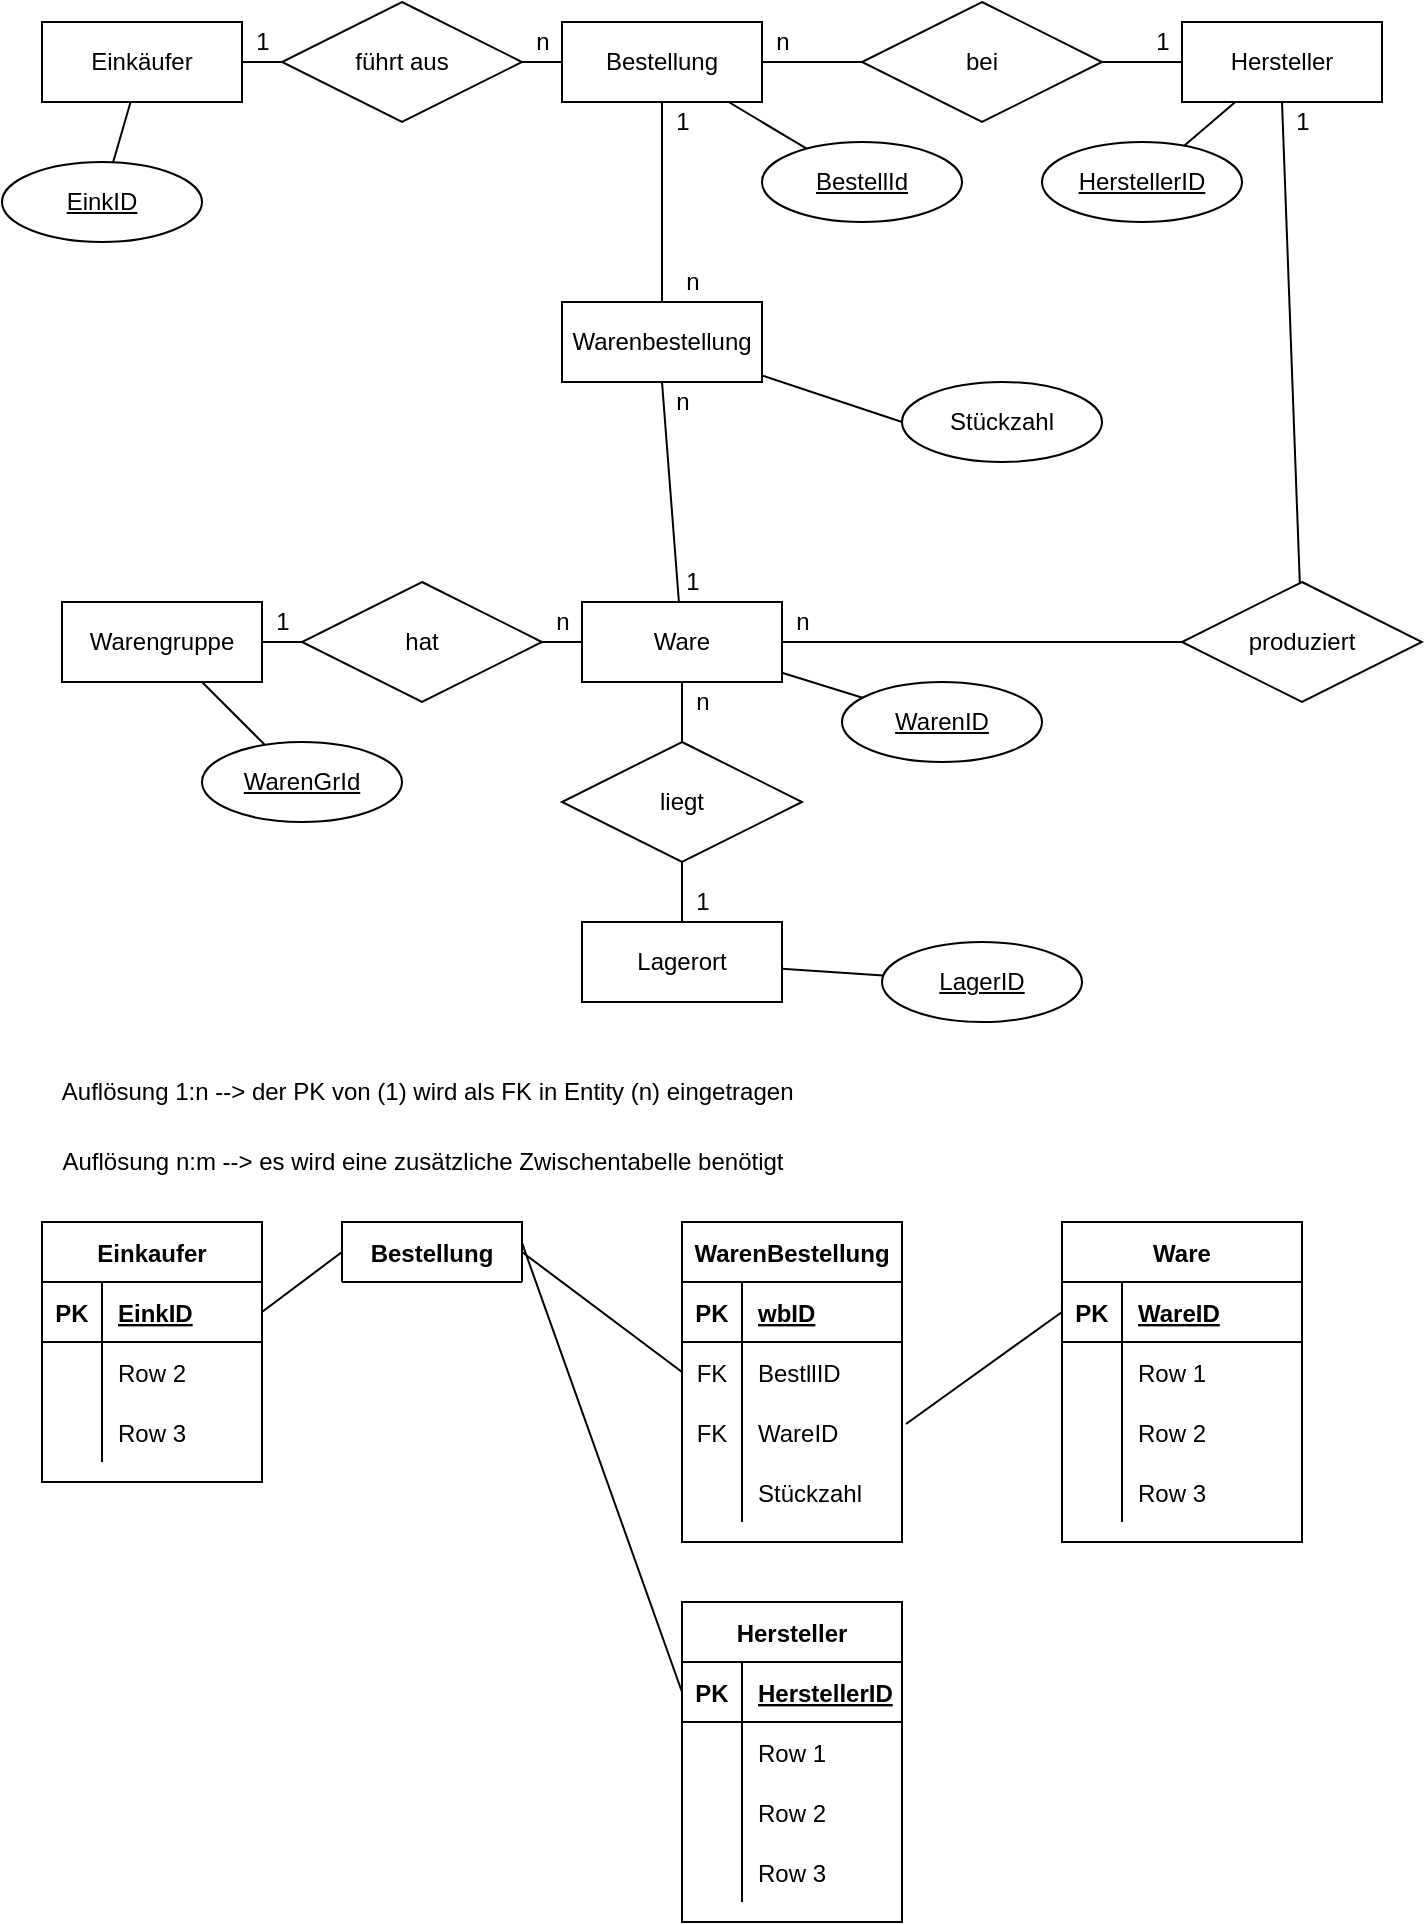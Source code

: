 <mxfile version="14.6.9" type="device"><diagram id="IoLu4jGInj65WEqG2bu1" name="Page-1"><mxGraphModel dx="981" dy="548" grid="1" gridSize="10" guides="1" tooltips="1" connect="1" arrows="1" fold="1" page="1" pageScale="1" pageWidth="827" pageHeight="1169" math="0" shadow="0"><root><mxCell id="0"/><mxCell id="1" parent="0"/><mxCell id="S1HWUjignlFUCZz4TDGm-43" value="Einkäufer" style="whiteSpace=wrap;html=1;align=center;" parent="1" vertex="1"><mxGeometry x="30" y="40" width="100" height="40" as="geometry"/></mxCell><mxCell id="S1HWUjignlFUCZz4TDGm-64" value="" style="edgeStyle=none;rounded=0;orthogonalLoop=1;jettySize=auto;html=1;endArrow=none;endFill=0;" parent="1" source="S1HWUjignlFUCZz4TDGm-45" target="S1HWUjignlFUCZz4TDGm-62" edge="1"><mxGeometry relative="1" as="geometry"/></mxCell><mxCell id="S1HWUjignlFUCZz4TDGm-45" value="Bestellung" style="whiteSpace=wrap;html=1;align=center;" parent="1" vertex="1"><mxGeometry x="290" y="40" width="100" height="40" as="geometry"/></mxCell><mxCell id="xPG4QVGxuabWmvFTG3OQ-6" style="edgeStyle=none;rounded=0;orthogonalLoop=1;jettySize=auto;html=1;entryX=0.5;entryY=1;entryDx=0;entryDy=0;endArrow=none;endFill=0;" parent="1" source="S1HWUjignlFUCZz4TDGm-46" target="xPG4QVGxuabWmvFTG3OQ-2" edge="1"><mxGeometry relative="1" as="geometry"/></mxCell><mxCell id="S1HWUjignlFUCZz4TDGm-46" value="Ware" style="whiteSpace=wrap;html=1;align=center;" parent="1" vertex="1"><mxGeometry x="300" y="330" width="100" height="40" as="geometry"/></mxCell><mxCell id="S1HWUjignlFUCZz4TDGm-47" value="Hersteller" style="whiteSpace=wrap;html=1;align=center;" parent="1" vertex="1"><mxGeometry x="600" y="40" width="100" height="40" as="geometry"/></mxCell><mxCell id="S1HWUjignlFUCZz4TDGm-48" value="Warengruppe" style="whiteSpace=wrap;html=1;align=center;" parent="1" vertex="1"><mxGeometry x="40" y="330" width="100" height="40" as="geometry"/></mxCell><mxCell id="S1HWUjignlFUCZz4TDGm-49" value="Lagerort" style="whiteSpace=wrap;html=1;align=center;" parent="1" vertex="1"><mxGeometry x="300" y="490" width="100" height="40" as="geometry"/></mxCell><mxCell id="S1HWUjignlFUCZz4TDGm-51" value="" style="edgeStyle=none;rounded=0;orthogonalLoop=1;jettySize=auto;html=1;endArrow=none;endFill=0;" parent="1" source="S1HWUjignlFUCZz4TDGm-50" target="S1HWUjignlFUCZz4TDGm-43" edge="1"><mxGeometry relative="1" as="geometry"/></mxCell><mxCell id="S1HWUjignlFUCZz4TDGm-52" value="" style="edgeStyle=none;rounded=0;orthogonalLoop=1;jettySize=auto;html=1;endArrow=none;endFill=0;" parent="1" source="S1HWUjignlFUCZz4TDGm-50" target="S1HWUjignlFUCZz4TDGm-45" edge="1"><mxGeometry relative="1" as="geometry"/></mxCell><mxCell id="S1HWUjignlFUCZz4TDGm-50" value="führt aus" style="shape=rhombus;perimeter=rhombusPerimeter;whiteSpace=wrap;html=1;align=center;" parent="1" vertex="1"><mxGeometry x="150" y="30" width="120" height="60" as="geometry"/></mxCell><mxCell id="S1HWUjignlFUCZz4TDGm-53" value="n" style="text;html=1;align=center;verticalAlign=middle;resizable=0;points=[];autosize=1;strokeColor=none;" parent="1" vertex="1"><mxGeometry x="270" y="40" width="20" height="20" as="geometry"/></mxCell><mxCell id="S1HWUjignlFUCZz4TDGm-54" value="1" style="text;html=1;align=center;verticalAlign=middle;resizable=0;points=[];autosize=1;strokeColor=none;" parent="1" vertex="1"><mxGeometry x="130" y="40" width="20" height="20" as="geometry"/></mxCell><mxCell id="S1HWUjignlFUCZz4TDGm-65" value="" style="edgeStyle=none;rounded=0;orthogonalLoop=1;jettySize=auto;html=1;endArrow=none;endFill=0;" parent="1" source="S1HWUjignlFUCZz4TDGm-62" target="S1HWUjignlFUCZz4TDGm-47" edge="1"><mxGeometry relative="1" as="geometry"/></mxCell><mxCell id="S1HWUjignlFUCZz4TDGm-62" value="bei" style="shape=rhombus;perimeter=rhombusPerimeter;whiteSpace=wrap;html=1;align=center;" parent="1" vertex="1"><mxGeometry x="440" y="30" width="120" height="60" as="geometry"/></mxCell><mxCell id="S1HWUjignlFUCZz4TDGm-66" value="1" style="text;html=1;align=center;verticalAlign=middle;resizable=0;points=[];autosize=1;strokeColor=none;" parent="1" vertex="1"><mxGeometry x="580" y="40" width="20" height="20" as="geometry"/></mxCell><mxCell id="S1HWUjignlFUCZz4TDGm-67" value="n" style="text;html=1;align=center;verticalAlign=middle;resizable=0;points=[];autosize=1;strokeColor=none;" parent="1" vertex="1"><mxGeometry x="390" y="40" width="20" height="20" as="geometry"/></mxCell><mxCell id="S1HWUjignlFUCZz4TDGm-69" style="edgeStyle=none;rounded=0;orthogonalLoop=1;jettySize=auto;html=1;entryX=0.5;entryY=1;entryDx=0;entryDy=0;endArrow=none;endFill=0;" parent="1" source="S1HWUjignlFUCZz4TDGm-68" target="S1HWUjignlFUCZz4TDGm-47" edge="1"><mxGeometry relative="1" as="geometry"/></mxCell><mxCell id="S1HWUjignlFUCZz4TDGm-70" style="edgeStyle=none;rounded=0;orthogonalLoop=1;jettySize=auto;html=1;endArrow=none;endFill=0;" parent="1" source="S1HWUjignlFUCZz4TDGm-68" target="S1HWUjignlFUCZz4TDGm-46" edge="1"><mxGeometry relative="1" as="geometry"/></mxCell><mxCell id="S1HWUjignlFUCZz4TDGm-68" value="produziert" style="shape=rhombus;perimeter=rhombusPerimeter;whiteSpace=wrap;html=1;align=center;" parent="1" vertex="1"><mxGeometry x="600" y="320" width="120" height="60" as="geometry"/></mxCell><mxCell id="S1HWUjignlFUCZz4TDGm-71" value="1" style="text;html=1;align=center;verticalAlign=middle;resizable=0;points=[];autosize=1;strokeColor=none;" parent="1" vertex="1"><mxGeometry x="650" y="80" width="20" height="20" as="geometry"/></mxCell><mxCell id="S1HWUjignlFUCZz4TDGm-72" value="n" style="text;html=1;align=center;verticalAlign=middle;resizable=0;points=[];autosize=1;strokeColor=none;" parent="1" vertex="1"><mxGeometry x="400" y="330" width="20" height="20" as="geometry"/></mxCell><mxCell id="S1HWUjignlFUCZz4TDGm-74" value="" style="edgeStyle=none;rounded=0;orthogonalLoop=1;jettySize=auto;html=1;endArrow=none;endFill=0;" parent="1" source="S1HWUjignlFUCZz4TDGm-73" target="S1HWUjignlFUCZz4TDGm-48" edge="1"><mxGeometry relative="1" as="geometry"/></mxCell><mxCell id="S1HWUjignlFUCZz4TDGm-76" style="edgeStyle=none;rounded=0;orthogonalLoop=1;jettySize=auto;html=1;entryX=0;entryY=0.5;entryDx=0;entryDy=0;endArrow=none;endFill=0;" parent="1" source="S1HWUjignlFUCZz4TDGm-73" target="S1HWUjignlFUCZz4TDGm-46" edge="1"><mxGeometry relative="1" as="geometry"/></mxCell><mxCell id="S1HWUjignlFUCZz4TDGm-73" value="hat" style="shape=rhombus;perimeter=rhombusPerimeter;whiteSpace=wrap;html=1;align=center;" parent="1" vertex="1"><mxGeometry x="160" y="320" width="120" height="60" as="geometry"/></mxCell><mxCell id="S1HWUjignlFUCZz4TDGm-77" value="1" style="text;html=1;align=center;verticalAlign=middle;resizable=0;points=[];autosize=1;strokeColor=none;" parent="1" vertex="1"><mxGeometry x="140" y="330" width="20" height="20" as="geometry"/></mxCell><mxCell id="S1HWUjignlFUCZz4TDGm-78" value="n" style="text;html=1;align=center;verticalAlign=middle;resizable=0;points=[];autosize=1;strokeColor=none;" parent="1" vertex="1"><mxGeometry x="280" y="330" width="20" height="20" as="geometry"/></mxCell><mxCell id="S1HWUjignlFUCZz4TDGm-80" value="" style="edgeStyle=none;rounded=0;orthogonalLoop=1;jettySize=auto;html=1;endArrow=none;endFill=0;entryX=0.5;entryY=1;entryDx=0;entryDy=0;" parent="1" source="S1HWUjignlFUCZz4TDGm-79" target="S1HWUjignlFUCZz4TDGm-46" edge="1"><mxGeometry relative="1" as="geometry"/></mxCell><mxCell id="S1HWUjignlFUCZz4TDGm-81" value="" style="edgeStyle=none;rounded=0;orthogonalLoop=1;jettySize=auto;html=1;endArrow=none;endFill=0;" parent="1" source="S1HWUjignlFUCZz4TDGm-79" target="S1HWUjignlFUCZz4TDGm-49" edge="1"><mxGeometry relative="1" as="geometry"/></mxCell><mxCell id="S1HWUjignlFUCZz4TDGm-79" value="liegt" style="shape=rhombus;perimeter=rhombusPerimeter;whiteSpace=wrap;html=1;align=center;" parent="1" vertex="1"><mxGeometry x="290" y="400" width="120" height="60" as="geometry"/></mxCell><mxCell id="S1HWUjignlFUCZz4TDGm-82" value="n" style="text;html=1;align=center;verticalAlign=middle;resizable=0;points=[];autosize=1;strokeColor=none;" parent="1" vertex="1"><mxGeometry x="350" y="370" width="20" height="20" as="geometry"/></mxCell><mxCell id="S1HWUjignlFUCZz4TDGm-83" value="1" style="text;html=1;align=center;verticalAlign=middle;resizable=0;points=[];autosize=1;strokeColor=none;" parent="1" vertex="1"><mxGeometry x="350" y="470" width="20" height="20" as="geometry"/></mxCell><mxCell id="S1HWUjignlFUCZz4TDGm-85" value="" style="edgeStyle=none;rounded=0;orthogonalLoop=1;jettySize=auto;html=1;endArrow=none;endFill=0;" parent="1" source="S1HWUjignlFUCZz4TDGm-84" target="S1HWUjignlFUCZz4TDGm-43" edge="1"><mxGeometry relative="1" as="geometry"/></mxCell><mxCell id="S1HWUjignlFUCZz4TDGm-84" value="EinkID" style="ellipse;whiteSpace=wrap;html=1;align=center;fontStyle=4;" parent="1" vertex="1"><mxGeometry x="10" y="110" width="100" height="40" as="geometry"/></mxCell><mxCell id="S1HWUjignlFUCZz4TDGm-87" value="" style="edgeStyle=none;rounded=0;orthogonalLoop=1;jettySize=auto;html=1;endArrow=none;endFill=0;" parent="1" source="S1HWUjignlFUCZz4TDGm-86" target="S1HWUjignlFUCZz4TDGm-45" edge="1"><mxGeometry relative="1" as="geometry"/></mxCell><mxCell id="S1HWUjignlFUCZz4TDGm-86" value="BestellId" style="ellipse;whiteSpace=wrap;html=1;align=center;fontStyle=4;" parent="1" vertex="1"><mxGeometry x="390" y="100" width="100" height="40" as="geometry"/></mxCell><mxCell id="S1HWUjignlFUCZz4TDGm-93" style="edgeStyle=none;rounded=0;orthogonalLoop=1;jettySize=auto;html=1;endArrow=none;endFill=0;" parent="1" source="S1HWUjignlFUCZz4TDGm-88" target="S1HWUjignlFUCZz4TDGm-46" edge="1"><mxGeometry relative="1" as="geometry"/></mxCell><mxCell id="S1HWUjignlFUCZz4TDGm-88" value="WarenID" style="ellipse;whiteSpace=wrap;html=1;align=center;fontStyle=4;" parent="1" vertex="1"><mxGeometry x="430" y="370" width="100" height="40" as="geometry"/></mxCell><mxCell id="S1HWUjignlFUCZz4TDGm-92" style="edgeStyle=none;rounded=0;orthogonalLoop=1;jettySize=auto;html=1;endArrow=none;endFill=0;" parent="1" source="S1HWUjignlFUCZz4TDGm-89" target="S1HWUjignlFUCZz4TDGm-47" edge="1"><mxGeometry relative="1" as="geometry"/></mxCell><mxCell id="S1HWUjignlFUCZz4TDGm-89" value="HerstellerID" style="ellipse;whiteSpace=wrap;html=1;align=center;fontStyle=4;" parent="1" vertex="1"><mxGeometry x="530" y="100" width="100" height="40" as="geometry"/></mxCell><mxCell id="S1HWUjignlFUCZz4TDGm-94" style="edgeStyle=none;rounded=0;orthogonalLoop=1;jettySize=auto;html=1;endArrow=none;endFill=0;" parent="1" source="S1HWUjignlFUCZz4TDGm-90" target="S1HWUjignlFUCZz4TDGm-48" edge="1"><mxGeometry relative="1" as="geometry"/></mxCell><mxCell id="S1HWUjignlFUCZz4TDGm-90" value="WarenGrId" style="ellipse;whiteSpace=wrap;html=1;align=center;fontStyle=4;" parent="1" vertex="1"><mxGeometry x="110" y="400" width="100" height="40" as="geometry"/></mxCell><mxCell id="S1HWUjignlFUCZz4TDGm-95" style="edgeStyle=none;rounded=0;orthogonalLoop=1;jettySize=auto;html=1;endArrow=none;endFill=0;" parent="1" source="S1HWUjignlFUCZz4TDGm-91" target="S1HWUjignlFUCZz4TDGm-49" edge="1"><mxGeometry relative="1" as="geometry"/></mxCell><mxCell id="S1HWUjignlFUCZz4TDGm-91" value="LagerID" style="ellipse;whiteSpace=wrap;html=1;align=center;fontStyle=4;" parent="1" vertex="1"><mxGeometry x="450" y="500" width="100" height="40" as="geometry"/></mxCell><mxCell id="S1HWUjignlFUCZz4TDGm-100" value="Auflösung 1:n --&amp;gt; der PK von (1) wird als FK in Entity (n) eingetragen&amp;nbsp;" style="text;html=1;align=center;verticalAlign=middle;resizable=0;points=[];autosize=1;strokeColor=none;" parent="1" vertex="1"><mxGeometry x="34" y="565" width="380" height="20" as="geometry"/></mxCell><mxCell id="S1HWUjignlFUCZz4TDGm-101" value="Auflösung n:m --&amp;gt; es wird eine zusätzliche Zwischentabelle benötigt" style="text;html=1;align=center;verticalAlign=middle;resizable=0;points=[];autosize=1;strokeColor=none;" parent="1" vertex="1"><mxGeometry x="30" y="600" width="380" height="20" as="geometry"/></mxCell><mxCell id="S1HWUjignlFUCZz4TDGm-104" value="Einkaufer" style="shape=table;startSize=30;container=1;collapsible=1;childLayout=tableLayout;fixedRows=1;rowLines=0;fontStyle=1;align=center;resizeLast=1;" parent="1" vertex="1"><mxGeometry x="30" y="640" width="110" height="130" as="geometry"><mxRectangle x="30" y="640" width="90" height="30" as="alternateBounds"/></mxGeometry></mxCell><mxCell id="S1HWUjignlFUCZz4TDGm-105" value="" style="shape=partialRectangle;collapsible=0;dropTarget=0;pointerEvents=0;fillColor=none;top=0;left=0;bottom=1;right=0;points=[[0,0.5],[1,0.5]];portConstraint=eastwest;" parent="S1HWUjignlFUCZz4TDGm-104" vertex="1"><mxGeometry y="30" width="110" height="30" as="geometry"/></mxCell><mxCell id="S1HWUjignlFUCZz4TDGm-106" value="PK" style="shape=partialRectangle;connectable=0;fillColor=none;top=0;left=0;bottom=0;right=0;fontStyle=1;overflow=hidden;" parent="S1HWUjignlFUCZz4TDGm-105" vertex="1"><mxGeometry width="30" height="30" as="geometry"/></mxCell><mxCell id="S1HWUjignlFUCZz4TDGm-107" value="EinkID" style="shape=partialRectangle;connectable=0;fillColor=none;top=0;left=0;bottom=0;right=0;align=left;spacingLeft=6;fontStyle=5;overflow=hidden;" parent="S1HWUjignlFUCZz4TDGm-105" vertex="1"><mxGeometry x="30" width="80" height="30" as="geometry"/></mxCell><mxCell id="S1HWUjignlFUCZz4TDGm-111" value="" style="shape=partialRectangle;collapsible=0;dropTarget=0;pointerEvents=0;fillColor=none;top=0;left=0;bottom=0;right=0;points=[[0,0.5],[1,0.5]];portConstraint=eastwest;" parent="S1HWUjignlFUCZz4TDGm-104" vertex="1"><mxGeometry y="60" width="110" height="30" as="geometry"/></mxCell><mxCell id="S1HWUjignlFUCZz4TDGm-112" value="" style="shape=partialRectangle;connectable=0;fillColor=none;top=0;left=0;bottom=0;right=0;editable=1;overflow=hidden;" parent="S1HWUjignlFUCZz4TDGm-111" vertex="1"><mxGeometry width="30" height="30" as="geometry"/></mxCell><mxCell id="S1HWUjignlFUCZz4TDGm-113" value="Row 2" style="shape=partialRectangle;connectable=0;fillColor=none;top=0;left=0;bottom=0;right=0;align=left;spacingLeft=6;overflow=hidden;" parent="S1HWUjignlFUCZz4TDGm-111" vertex="1"><mxGeometry x="30" width="80" height="30" as="geometry"/></mxCell><mxCell id="S1HWUjignlFUCZz4TDGm-114" value="" style="shape=partialRectangle;collapsible=0;dropTarget=0;pointerEvents=0;fillColor=none;top=0;left=0;bottom=0;right=0;points=[[0,0.5],[1,0.5]];portConstraint=eastwest;" parent="S1HWUjignlFUCZz4TDGm-104" vertex="1"><mxGeometry y="90" width="110" height="30" as="geometry"/></mxCell><mxCell id="S1HWUjignlFUCZz4TDGm-115" value="" style="shape=partialRectangle;connectable=0;fillColor=none;top=0;left=0;bottom=0;right=0;editable=1;overflow=hidden;" parent="S1HWUjignlFUCZz4TDGm-114" vertex="1"><mxGeometry width="30" height="30" as="geometry"/></mxCell><mxCell id="S1HWUjignlFUCZz4TDGm-116" value="Row 3" style="shape=partialRectangle;connectable=0;fillColor=none;top=0;left=0;bottom=0;right=0;align=left;spacingLeft=6;overflow=hidden;" parent="S1HWUjignlFUCZz4TDGm-114" vertex="1"><mxGeometry x="30" width="80" height="30" as="geometry"/></mxCell><mxCell id="S1HWUjignlFUCZz4TDGm-150" style="edgeStyle=none;rounded=0;orthogonalLoop=1;jettySize=auto;html=1;entryX=0;entryY=0.5;entryDx=0;entryDy=0;endArrow=none;endFill=0;exitX=0.999;exitY=0.341;exitDx=0;exitDy=0;exitPerimeter=0;" parent="1" source="S1HWUjignlFUCZz4TDGm-108" target="S1HWUjignlFUCZz4TDGm-135" edge="1"><mxGeometry relative="1" as="geometry"/></mxCell><mxCell id="S1HWUjignlFUCZz4TDGm-117" value="Bestellung" style="shape=table;startSize=30;container=1;collapsible=1;childLayout=tableLayout;fixedRows=1;rowLines=0;fontStyle=1;align=center;resizeLast=1;" parent="1" vertex="1" collapsed="1"><mxGeometry x="180" y="640" width="90" height="30" as="geometry"><mxRectangle x="180" y="640" width="110" height="190" as="alternateBounds"/></mxGeometry></mxCell><mxCell id="S1HWUjignlFUCZz4TDGm-118" value="" style="shape=partialRectangle;collapsible=0;dropTarget=0;pointerEvents=0;fillColor=none;top=0;left=0;bottom=1;right=0;points=[[0,0.5],[1,0.5]];portConstraint=eastwest;" parent="S1HWUjignlFUCZz4TDGm-117" vertex="1"><mxGeometry y="30" width="110" height="30" as="geometry"/></mxCell><mxCell id="S1HWUjignlFUCZz4TDGm-119" value="PK" style="shape=partialRectangle;connectable=0;fillColor=none;top=0;left=0;bottom=0;right=0;fontStyle=1;overflow=hidden;" parent="S1HWUjignlFUCZz4TDGm-118" vertex="1"><mxGeometry width="30" height="30" as="geometry"/></mxCell><mxCell id="S1HWUjignlFUCZz4TDGm-120" value="BestellID" style="shape=partialRectangle;connectable=0;fillColor=none;top=0;left=0;bottom=0;right=0;align=left;spacingLeft=6;fontStyle=5;overflow=hidden;" parent="S1HWUjignlFUCZz4TDGm-118" vertex="1"><mxGeometry x="30" width="80" height="30" as="geometry"/></mxCell><mxCell id="S1HWUjignlFUCZz4TDGm-121" value="" style="shape=partialRectangle;collapsible=0;dropTarget=0;pointerEvents=0;fillColor=none;top=0;left=0;bottom=0;right=0;points=[[0,0.5],[1,0.5]];portConstraint=eastwest;" parent="S1HWUjignlFUCZz4TDGm-117" vertex="1"><mxGeometry y="60" width="110" height="30" as="geometry"/></mxCell><mxCell id="S1HWUjignlFUCZz4TDGm-122" value="FK" style="shape=partialRectangle;connectable=0;fillColor=none;top=0;left=0;bottom=0;right=0;editable=1;overflow=hidden;" parent="S1HWUjignlFUCZz4TDGm-121" vertex="1"><mxGeometry width="30" height="30" as="geometry"/></mxCell><mxCell id="S1HWUjignlFUCZz4TDGm-123" value="EinkID" style="shape=partialRectangle;connectable=0;fillColor=none;top=0;left=0;bottom=0;right=0;align=left;spacingLeft=6;overflow=hidden;" parent="S1HWUjignlFUCZz4TDGm-121" vertex="1"><mxGeometry x="30" width="80" height="30" as="geometry"/></mxCell><mxCell id="S1HWUjignlFUCZz4TDGm-108" value="" style="shape=partialRectangle;collapsible=0;dropTarget=0;pointerEvents=0;fillColor=none;top=0;left=0;bottom=0;right=0;points=[[0,0.5],[1,0.5]];portConstraint=eastwest;" parent="S1HWUjignlFUCZz4TDGm-117" vertex="1"><mxGeometry y="90" width="110" height="30" as="geometry"/></mxCell><mxCell id="S1HWUjignlFUCZz4TDGm-109" value="FK" style="shape=partialRectangle;connectable=0;fillColor=none;top=0;left=0;bottom=0;right=0;editable=1;overflow=hidden;" parent="S1HWUjignlFUCZz4TDGm-108" vertex="1"><mxGeometry width="30" height="30" as="geometry"/></mxCell><mxCell id="S1HWUjignlFUCZz4TDGm-110" value="HerstellerID" style="shape=partialRectangle;connectable=0;fillColor=none;top=0;left=0;bottom=0;right=0;align=left;spacingLeft=6;overflow=hidden;" parent="S1HWUjignlFUCZz4TDGm-108" vertex="1"><mxGeometry x="30" width="80" height="30" as="geometry"/></mxCell><mxCell id="S1HWUjignlFUCZz4TDGm-124" value="" style="shape=partialRectangle;collapsible=0;dropTarget=0;pointerEvents=0;fillColor=none;top=0;left=0;bottom=0;right=0;points=[[0,0.5],[1,0.5]];portConstraint=eastwest;" parent="S1HWUjignlFUCZz4TDGm-117" vertex="1"><mxGeometry y="120" width="110" height="30" as="geometry"/></mxCell><mxCell id="S1HWUjignlFUCZz4TDGm-125" value="" style="shape=partialRectangle;connectable=0;fillColor=none;top=0;left=0;bottom=0;right=0;editable=1;overflow=hidden;" parent="S1HWUjignlFUCZz4TDGm-124" vertex="1"><mxGeometry width="30" height="30" as="geometry"/></mxCell><mxCell id="S1HWUjignlFUCZz4TDGm-126" value="Row 2" style="shape=partialRectangle;connectable=0;fillColor=none;top=0;left=0;bottom=0;right=0;align=left;spacingLeft=6;overflow=hidden;" parent="S1HWUjignlFUCZz4TDGm-124" vertex="1"><mxGeometry x="30" width="80" height="30" as="geometry"/></mxCell><mxCell id="S1HWUjignlFUCZz4TDGm-127" value="" style="shape=partialRectangle;collapsible=0;dropTarget=0;pointerEvents=0;fillColor=none;top=0;left=0;bottom=0;right=0;points=[[0,0.5],[1,0.5]];portConstraint=eastwest;" parent="S1HWUjignlFUCZz4TDGm-117" vertex="1"><mxGeometry y="150" width="110" height="30" as="geometry"/></mxCell><mxCell id="S1HWUjignlFUCZz4TDGm-128" value="" style="shape=partialRectangle;connectable=0;fillColor=none;top=0;left=0;bottom=0;right=0;editable=1;overflow=hidden;" parent="S1HWUjignlFUCZz4TDGm-127" vertex="1"><mxGeometry width="30" height="30" as="geometry"/></mxCell><mxCell id="S1HWUjignlFUCZz4TDGm-129" value="Row 3" style="shape=partialRectangle;connectable=0;fillColor=none;top=0;left=0;bottom=0;right=0;align=left;spacingLeft=6;overflow=hidden;" parent="S1HWUjignlFUCZz4TDGm-127" vertex="1"><mxGeometry x="30" width="80" height="30" as="geometry"/></mxCell><mxCell id="S1HWUjignlFUCZz4TDGm-130" style="edgeStyle=none;rounded=0;orthogonalLoop=1;jettySize=auto;html=1;entryX=0;entryY=0.5;entryDx=0;entryDy=0;endArrow=none;endFill=0;exitX=1;exitY=0.5;exitDx=0;exitDy=0;" parent="1" source="S1HWUjignlFUCZz4TDGm-105" target="S1HWUjignlFUCZz4TDGm-121" edge="1"><mxGeometry relative="1" as="geometry"/></mxCell><mxCell id="S1HWUjignlFUCZz4TDGm-134" value="Hersteller" style="shape=table;startSize=30;container=1;collapsible=1;childLayout=tableLayout;fixedRows=1;rowLines=0;fontStyle=1;align=center;resizeLast=1;" parent="1" vertex="1"><mxGeometry x="350" y="830" width="110" height="160" as="geometry"><mxRectangle x="350" y="830" width="90" height="30" as="alternateBounds"/></mxGeometry></mxCell><mxCell id="S1HWUjignlFUCZz4TDGm-135" value="" style="shape=partialRectangle;collapsible=0;dropTarget=0;pointerEvents=0;fillColor=none;top=0;left=0;bottom=1;right=0;points=[[0,0.5],[1,0.5]];portConstraint=eastwest;" parent="S1HWUjignlFUCZz4TDGm-134" vertex="1"><mxGeometry y="30" width="110" height="30" as="geometry"/></mxCell><mxCell id="S1HWUjignlFUCZz4TDGm-136" value="PK" style="shape=partialRectangle;connectable=0;fillColor=none;top=0;left=0;bottom=0;right=0;fontStyle=1;overflow=hidden;" parent="S1HWUjignlFUCZz4TDGm-135" vertex="1"><mxGeometry width="30" height="30" as="geometry"/></mxCell><mxCell id="S1HWUjignlFUCZz4TDGm-137" value="HerstellerID" style="shape=partialRectangle;connectable=0;fillColor=none;top=0;left=0;bottom=0;right=0;align=left;spacingLeft=6;fontStyle=5;overflow=hidden;" parent="S1HWUjignlFUCZz4TDGm-135" vertex="1"><mxGeometry x="30" width="80" height="30" as="geometry"/></mxCell><mxCell id="S1HWUjignlFUCZz4TDGm-141" value="" style="shape=partialRectangle;collapsible=0;dropTarget=0;pointerEvents=0;fillColor=none;top=0;left=0;bottom=0;right=0;points=[[0,0.5],[1,0.5]];portConstraint=eastwest;" parent="S1HWUjignlFUCZz4TDGm-134" vertex="1"><mxGeometry y="60" width="110" height="30" as="geometry"/></mxCell><mxCell id="S1HWUjignlFUCZz4TDGm-142" value="" style="shape=partialRectangle;connectable=0;fillColor=none;top=0;left=0;bottom=0;right=0;editable=1;overflow=hidden;" parent="S1HWUjignlFUCZz4TDGm-141" vertex="1"><mxGeometry width="30" height="30" as="geometry"/></mxCell><mxCell id="S1HWUjignlFUCZz4TDGm-143" value="Row 1" style="shape=partialRectangle;connectable=0;fillColor=none;top=0;left=0;bottom=0;right=0;align=left;spacingLeft=6;overflow=hidden;" parent="S1HWUjignlFUCZz4TDGm-141" vertex="1"><mxGeometry x="30" width="80" height="30" as="geometry"/></mxCell><mxCell id="S1HWUjignlFUCZz4TDGm-144" value="" style="shape=partialRectangle;collapsible=0;dropTarget=0;pointerEvents=0;fillColor=none;top=0;left=0;bottom=0;right=0;points=[[0,0.5],[1,0.5]];portConstraint=eastwest;" parent="S1HWUjignlFUCZz4TDGm-134" vertex="1"><mxGeometry y="90" width="110" height="30" as="geometry"/></mxCell><mxCell id="S1HWUjignlFUCZz4TDGm-145" value="" style="shape=partialRectangle;connectable=0;fillColor=none;top=0;left=0;bottom=0;right=0;editable=1;overflow=hidden;" parent="S1HWUjignlFUCZz4TDGm-144" vertex="1"><mxGeometry width="30" height="30" as="geometry"/></mxCell><mxCell id="S1HWUjignlFUCZz4TDGm-146" value="Row 2" style="shape=partialRectangle;connectable=0;fillColor=none;top=0;left=0;bottom=0;right=0;align=left;spacingLeft=6;overflow=hidden;" parent="S1HWUjignlFUCZz4TDGm-144" vertex="1"><mxGeometry x="30" width="80" height="30" as="geometry"/></mxCell><mxCell id="S1HWUjignlFUCZz4TDGm-147" value="" style="shape=partialRectangle;collapsible=0;dropTarget=0;pointerEvents=0;fillColor=none;top=0;left=0;bottom=0;right=0;points=[[0,0.5],[1,0.5]];portConstraint=eastwest;" parent="S1HWUjignlFUCZz4TDGm-134" vertex="1"><mxGeometry y="120" width="110" height="30" as="geometry"/></mxCell><mxCell id="S1HWUjignlFUCZz4TDGm-148" value="" style="shape=partialRectangle;connectable=0;fillColor=none;top=0;left=0;bottom=0;right=0;editable=1;overflow=hidden;" parent="S1HWUjignlFUCZz4TDGm-147" vertex="1"><mxGeometry width="30" height="30" as="geometry"/></mxCell><mxCell id="S1HWUjignlFUCZz4TDGm-149" value="Row 3" style="shape=partialRectangle;connectable=0;fillColor=none;top=0;left=0;bottom=0;right=0;align=left;spacingLeft=6;overflow=hidden;" parent="S1HWUjignlFUCZz4TDGm-147" vertex="1"><mxGeometry x="30" width="80" height="30" as="geometry"/></mxCell><mxCell id="S1HWUjignlFUCZz4TDGm-178" style="edgeStyle=none;rounded=0;orthogonalLoop=1;jettySize=auto;html=1;entryX=0;entryY=0.5;entryDx=0;entryDy=0;endArrow=none;endFill=0;" parent="1" target="S1HWUjignlFUCZz4TDGm-166" edge="1"><mxGeometry relative="1" as="geometry"><mxPoint x="462" y="741" as="sourcePoint"/></mxGeometry></mxCell><mxCell id="S1HWUjignlFUCZz4TDGm-151" value="WarenBestellung" style="shape=table;startSize=30;container=1;collapsible=1;childLayout=tableLayout;fixedRows=1;rowLines=0;fontStyle=1;align=center;resizeLast=1;" parent="1" vertex="1"><mxGeometry x="350" y="640" width="110" height="160" as="geometry"><mxRectangle x="350" y="640" width="130" height="30" as="alternateBounds"/></mxGeometry></mxCell><mxCell id="S1HWUjignlFUCZz4TDGm-152" value="" style="shape=partialRectangle;collapsible=0;dropTarget=0;pointerEvents=0;fillColor=none;top=0;left=0;bottom=1;right=0;points=[[0,0.5],[1,0.5]];portConstraint=eastwest;" parent="S1HWUjignlFUCZz4TDGm-151" vertex="1"><mxGeometry y="30" width="110" height="30" as="geometry"/></mxCell><mxCell id="S1HWUjignlFUCZz4TDGm-153" value="PK" style="shape=partialRectangle;connectable=0;fillColor=none;top=0;left=0;bottom=0;right=0;fontStyle=1;overflow=hidden;" parent="S1HWUjignlFUCZz4TDGm-152" vertex="1"><mxGeometry width="30" height="30" as="geometry"/></mxCell><mxCell id="S1HWUjignlFUCZz4TDGm-154" value="wbID" style="shape=partialRectangle;connectable=0;fillColor=none;top=0;left=0;bottom=0;right=0;align=left;spacingLeft=6;fontStyle=5;overflow=hidden;" parent="S1HWUjignlFUCZz4TDGm-152" vertex="1"><mxGeometry x="30" width="80" height="30" as="geometry"/></mxCell><mxCell id="S1HWUjignlFUCZz4TDGm-155" value="" style="shape=partialRectangle;collapsible=0;dropTarget=0;pointerEvents=0;fillColor=none;top=0;left=0;bottom=0;right=0;points=[[0,0.5],[1,0.5]];portConstraint=eastwest;" parent="S1HWUjignlFUCZz4TDGm-151" vertex="1"><mxGeometry y="60" width="110" height="30" as="geometry"/></mxCell><mxCell id="S1HWUjignlFUCZz4TDGm-156" value="FK" style="shape=partialRectangle;connectable=0;fillColor=none;top=0;left=0;bottom=0;right=0;editable=1;overflow=hidden;" parent="S1HWUjignlFUCZz4TDGm-155" vertex="1"><mxGeometry width="30" height="30" as="geometry"/></mxCell><mxCell id="S1HWUjignlFUCZz4TDGm-157" value="BestllID" style="shape=partialRectangle;connectable=0;fillColor=none;top=0;left=0;bottom=0;right=0;align=left;spacingLeft=6;overflow=hidden;" parent="S1HWUjignlFUCZz4TDGm-155" vertex="1"><mxGeometry x="30" width="80" height="30" as="geometry"/></mxCell><mxCell id="S1HWUjignlFUCZz4TDGm-158" value="" style="shape=partialRectangle;collapsible=0;dropTarget=0;pointerEvents=0;fillColor=none;top=0;left=0;bottom=0;right=0;points=[[0,0.5],[1,0.5]];portConstraint=eastwest;" parent="S1HWUjignlFUCZz4TDGm-151" vertex="1"><mxGeometry y="90" width="110" height="30" as="geometry"/></mxCell><mxCell id="S1HWUjignlFUCZz4TDGm-159" value="FK" style="shape=partialRectangle;connectable=0;fillColor=none;top=0;left=0;bottom=0;right=0;editable=1;overflow=hidden;" parent="S1HWUjignlFUCZz4TDGm-158" vertex="1"><mxGeometry width="30" height="30" as="geometry"/></mxCell><mxCell id="S1HWUjignlFUCZz4TDGm-160" value="WareID" style="shape=partialRectangle;connectable=0;fillColor=none;top=0;left=0;bottom=0;right=0;align=left;spacingLeft=6;overflow=hidden;" parent="S1HWUjignlFUCZz4TDGm-158" vertex="1"><mxGeometry x="30" width="80" height="30" as="geometry"/></mxCell><mxCell id="S1HWUjignlFUCZz4TDGm-161" value="" style="shape=partialRectangle;collapsible=0;dropTarget=0;pointerEvents=0;fillColor=none;top=0;left=0;bottom=0;right=0;points=[[0,0.5],[1,0.5]];portConstraint=eastwest;" parent="S1HWUjignlFUCZz4TDGm-151" vertex="1"><mxGeometry y="120" width="110" height="30" as="geometry"/></mxCell><mxCell id="S1HWUjignlFUCZz4TDGm-162" value="" style="shape=partialRectangle;connectable=0;fillColor=none;top=0;left=0;bottom=0;right=0;editable=1;overflow=hidden;" parent="S1HWUjignlFUCZz4TDGm-161" vertex="1"><mxGeometry width="30" height="30" as="geometry"/></mxCell><mxCell id="S1HWUjignlFUCZz4TDGm-163" value="Stückzahl" style="shape=partialRectangle;connectable=0;fillColor=none;top=0;left=0;bottom=0;right=0;align=left;spacingLeft=6;overflow=hidden;" parent="S1HWUjignlFUCZz4TDGm-161" vertex="1"><mxGeometry x="30" width="80" height="30" as="geometry"/></mxCell><mxCell id="S1HWUjignlFUCZz4TDGm-164" style="edgeStyle=none;rounded=0;orthogonalLoop=1;jettySize=auto;html=1;entryX=0;entryY=0.5;entryDx=0;entryDy=0;endArrow=none;endFill=0;exitX=1;exitY=0.5;exitDx=0;exitDy=0;" parent="1" source="S1HWUjignlFUCZz4TDGm-118" target="S1HWUjignlFUCZz4TDGm-155" edge="1"><mxGeometry relative="1" as="geometry"/></mxCell><mxCell id="S1HWUjignlFUCZz4TDGm-165" value="Ware" style="shape=table;startSize=30;container=1;collapsible=1;childLayout=tableLayout;fixedRows=1;rowLines=0;fontStyle=1;align=center;resizeLast=1;" parent="1" vertex="1"><mxGeometry x="540" y="640" width="120" height="160" as="geometry"/></mxCell><mxCell id="S1HWUjignlFUCZz4TDGm-166" value="" style="shape=partialRectangle;collapsible=0;dropTarget=0;pointerEvents=0;fillColor=none;top=0;left=0;bottom=1;right=0;points=[[0,0.5],[1,0.5]];portConstraint=eastwest;" parent="S1HWUjignlFUCZz4TDGm-165" vertex="1"><mxGeometry y="30" width="120" height="30" as="geometry"/></mxCell><mxCell id="S1HWUjignlFUCZz4TDGm-167" value="PK" style="shape=partialRectangle;connectable=0;fillColor=none;top=0;left=0;bottom=0;right=0;fontStyle=1;overflow=hidden;" parent="S1HWUjignlFUCZz4TDGm-166" vertex="1"><mxGeometry width="30" height="30" as="geometry"/></mxCell><mxCell id="S1HWUjignlFUCZz4TDGm-168" value="WareID" style="shape=partialRectangle;connectable=0;fillColor=none;top=0;left=0;bottom=0;right=0;align=left;spacingLeft=6;fontStyle=5;overflow=hidden;" parent="S1HWUjignlFUCZz4TDGm-166" vertex="1"><mxGeometry x="30" width="90" height="30" as="geometry"/></mxCell><mxCell id="S1HWUjignlFUCZz4TDGm-169" value="" style="shape=partialRectangle;collapsible=0;dropTarget=0;pointerEvents=0;fillColor=none;top=0;left=0;bottom=0;right=0;points=[[0,0.5],[1,0.5]];portConstraint=eastwest;" parent="S1HWUjignlFUCZz4TDGm-165" vertex="1"><mxGeometry y="60" width="120" height="30" as="geometry"/></mxCell><mxCell id="S1HWUjignlFUCZz4TDGm-170" value="" style="shape=partialRectangle;connectable=0;fillColor=none;top=0;left=0;bottom=0;right=0;editable=1;overflow=hidden;" parent="S1HWUjignlFUCZz4TDGm-169" vertex="1"><mxGeometry width="30" height="30" as="geometry"/></mxCell><mxCell id="S1HWUjignlFUCZz4TDGm-171" value="Row 1" style="shape=partialRectangle;connectable=0;fillColor=none;top=0;left=0;bottom=0;right=0;align=left;spacingLeft=6;overflow=hidden;" parent="S1HWUjignlFUCZz4TDGm-169" vertex="1"><mxGeometry x="30" width="90" height="30" as="geometry"/></mxCell><mxCell id="S1HWUjignlFUCZz4TDGm-172" value="" style="shape=partialRectangle;collapsible=0;dropTarget=0;pointerEvents=0;fillColor=none;top=0;left=0;bottom=0;right=0;points=[[0,0.5],[1,0.5]];portConstraint=eastwest;" parent="S1HWUjignlFUCZz4TDGm-165" vertex="1"><mxGeometry y="90" width="120" height="30" as="geometry"/></mxCell><mxCell id="S1HWUjignlFUCZz4TDGm-173" value="" style="shape=partialRectangle;connectable=0;fillColor=none;top=0;left=0;bottom=0;right=0;editable=1;overflow=hidden;" parent="S1HWUjignlFUCZz4TDGm-172" vertex="1"><mxGeometry width="30" height="30" as="geometry"/></mxCell><mxCell id="S1HWUjignlFUCZz4TDGm-174" value="Row 2" style="shape=partialRectangle;connectable=0;fillColor=none;top=0;left=0;bottom=0;right=0;align=left;spacingLeft=6;overflow=hidden;" parent="S1HWUjignlFUCZz4TDGm-172" vertex="1"><mxGeometry x="30" width="90" height="30" as="geometry"/></mxCell><mxCell id="S1HWUjignlFUCZz4TDGm-175" value="" style="shape=partialRectangle;collapsible=0;dropTarget=0;pointerEvents=0;fillColor=none;top=0;left=0;bottom=0;right=0;points=[[0,0.5],[1,0.5]];portConstraint=eastwest;" parent="S1HWUjignlFUCZz4TDGm-165" vertex="1"><mxGeometry y="120" width="120" height="30" as="geometry"/></mxCell><mxCell id="S1HWUjignlFUCZz4TDGm-176" value="" style="shape=partialRectangle;connectable=0;fillColor=none;top=0;left=0;bottom=0;right=0;editable=1;overflow=hidden;" parent="S1HWUjignlFUCZz4TDGm-175" vertex="1"><mxGeometry width="30" height="30" as="geometry"/></mxCell><mxCell id="S1HWUjignlFUCZz4TDGm-177" value="Row 3" style="shape=partialRectangle;connectable=0;fillColor=none;top=0;left=0;bottom=0;right=0;align=left;spacingLeft=6;overflow=hidden;" parent="S1HWUjignlFUCZz4TDGm-175" vertex="1"><mxGeometry x="30" width="90" height="30" as="geometry"/></mxCell><mxCell id="xPG4QVGxuabWmvFTG3OQ-3" style="edgeStyle=none;rounded=0;orthogonalLoop=1;jettySize=auto;html=1;entryX=0.5;entryY=1;entryDx=0;entryDy=0;endArrow=none;endFill=0;" parent="1" source="xPG4QVGxuabWmvFTG3OQ-2" target="S1HWUjignlFUCZz4TDGm-45" edge="1"><mxGeometry relative="1" as="geometry"/></mxCell><mxCell id="xPG4QVGxuabWmvFTG3OQ-10" style="edgeStyle=none;rounded=0;orthogonalLoop=1;jettySize=auto;html=1;entryX=0;entryY=0.5;entryDx=0;entryDy=0;endArrow=none;endFill=0;" parent="1" source="xPG4QVGxuabWmvFTG3OQ-2" target="xPG4QVGxuabWmvFTG3OQ-9" edge="1"><mxGeometry relative="1" as="geometry"/></mxCell><mxCell id="xPG4QVGxuabWmvFTG3OQ-2" value="Warenbestellung" style="whiteSpace=wrap;html=1;align=center;" parent="1" vertex="1"><mxGeometry x="290" y="180" width="100" height="40" as="geometry"/></mxCell><mxCell id="xPG4QVGxuabWmvFTG3OQ-4" value="1" style="text;html=1;align=center;verticalAlign=middle;resizable=0;points=[];autosize=1;strokeColor=none;" parent="1" vertex="1"><mxGeometry x="340" y="80" width="20" height="20" as="geometry"/></mxCell><mxCell id="xPG4QVGxuabWmvFTG3OQ-5" value="n" style="text;html=1;align=center;verticalAlign=middle;resizable=0;points=[];autosize=1;strokeColor=none;" parent="1" vertex="1"><mxGeometry x="345" y="160" width="20" height="20" as="geometry"/></mxCell><mxCell id="xPG4QVGxuabWmvFTG3OQ-7" value="n" style="text;html=1;align=center;verticalAlign=middle;resizable=0;points=[];autosize=1;strokeColor=none;" parent="1" vertex="1"><mxGeometry x="340" y="220" width="20" height="20" as="geometry"/></mxCell><mxCell id="xPG4QVGxuabWmvFTG3OQ-8" value="1" style="text;html=1;align=center;verticalAlign=middle;resizable=0;points=[];autosize=1;strokeColor=none;" parent="1" vertex="1"><mxGeometry x="345" y="310" width="20" height="20" as="geometry"/></mxCell><mxCell id="xPG4QVGxuabWmvFTG3OQ-9" value="Stückzahl" style="ellipse;whiteSpace=wrap;html=1;align=center;" parent="1" vertex="1"><mxGeometry x="460" y="220" width="100" height="40" as="geometry"/></mxCell></root></mxGraphModel></diagram></mxfile>